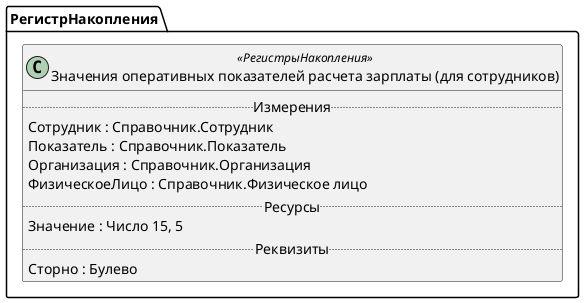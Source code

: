 ﻿@startuml ЗначенияОперативныхПоказателейРасчетаЗарплатыСотрудников
'!include templates.wsd
'..\include templates.wsd
class РегистрНакопления.ЗначенияОперативныхПоказателейРасчетаЗарплатыСотрудников as "Значения оперативных показателей расчета зарплаты (для сотрудников)" <<РегистрыНакопления>>
{
..Измерения..
Сотрудник : Справочник.Сотрудник
Показатель : Справочник.Показатель
Организация : Справочник.Организация
ФизическоеЛицо : Справочник.Физическое лицо
..Ресурсы..
Значение : Число 15, 5
..Реквизиты..
Сторно : Булево
}
@enduml

